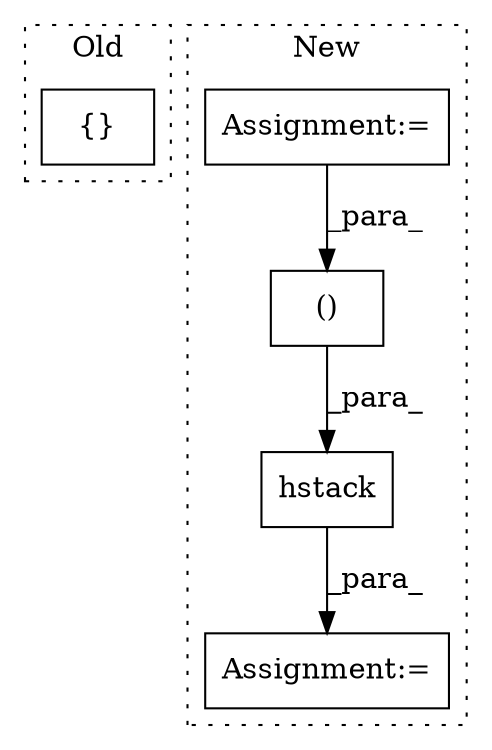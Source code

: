 digraph G {
subgraph cluster0 {
1 [label="{}" a="4" s="1911,1933" l="1,1" shape="box"];
label = "Old";
style="dotted";
}
subgraph cluster1 {
2 [label="hstack" a="32" s="2091,2185" l="7,1" shape="box"];
3 [label="Assignment:=" a="7" s="1768" l="1" shape="box"];
4 [label="Assignment:=" a="7" s="2084" l="1" shape="box"];
5 [label="()" a="106" s="2136" l="35" shape="box"];
label = "New";
style="dotted";
}
2 -> 4 [label="_para_"];
3 -> 5 [label="_para_"];
5 -> 2 [label="_para_"];
}